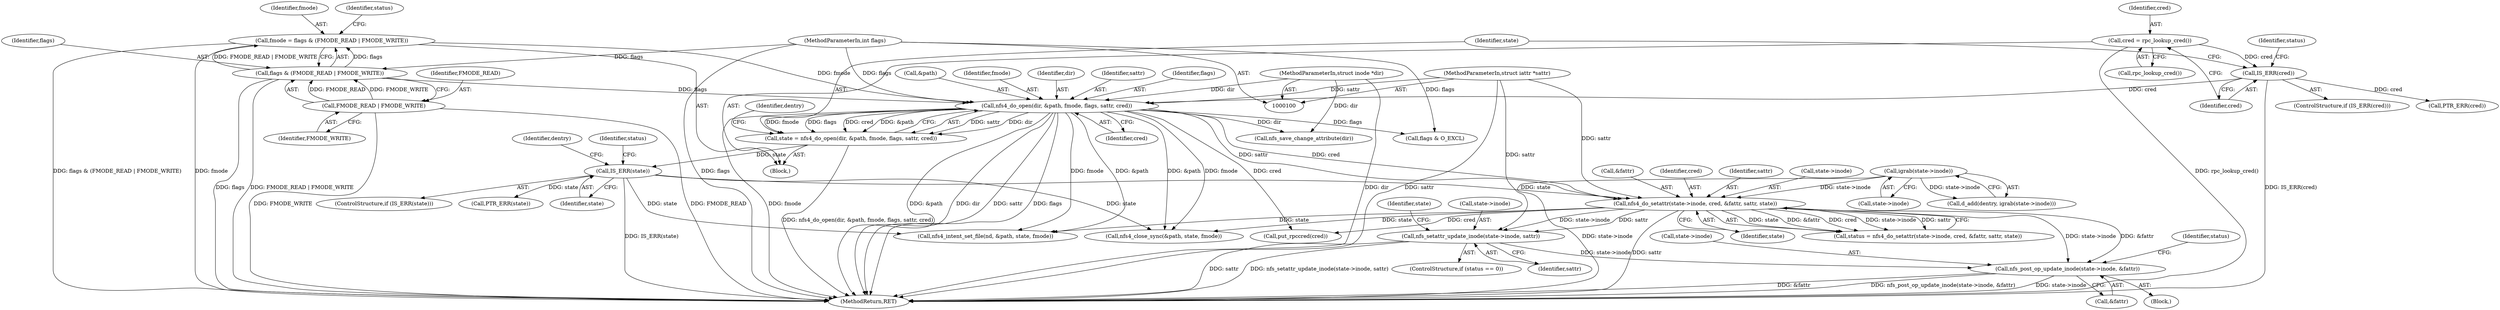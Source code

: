 digraph "0_linux_dc0b027dfadfcb8a5504f7d8052754bf8d501ab9_19@API" {
"1000186" [label="(Call,nfs_setattr_update_inode(state->inode, sattr))"];
"1000173" [label="(Call,nfs4_do_setattr(state->inode, cred, &fattr, sattr, state))"];
"1000157" [label="(Call,igrab(state->inode))"];
"1000136" [label="(Call,nfs4_do_open(dir, &path, fmode, flags, sattr, cred))"];
"1000101" [label="(MethodParameterIn,struct inode *dir)"];
"1000111" [label="(Call,fmode = flags & (FMODE_READ | FMODE_WRITE))"];
"1000113" [label="(Call,flags & (FMODE_READ | FMODE_WRITE))"];
"1000104" [label="(MethodParameterIn,int flags)"];
"1000115" [label="(Call,FMODE_READ | FMODE_WRITE)"];
"1000103" [label="(MethodParameterIn,struct iattr *sattr)"];
"1000126" [label="(Call,IS_ERR(cred))"];
"1000122" [label="(Call,cred = rpc_lookup_cred())"];
"1000147" [label="(Call,IS_ERR(state))"];
"1000134" [label="(Call,state = nfs4_do_open(dir, &path, fmode, flags, sattr, cred))"];
"1000191" [label="(Call,nfs_post_op_update_inode(state->inode, &fattr))"];
"1000193" [label="(Identifier,state)"];
"1000138" [label="(Call,&path)"];
"1000195" [label="(Call,&fattr)"];
"1000104" [label="(MethodParameterIn,int flags)"];
"1000126" [label="(Call,IS_ERR(cred))"];
"1000157" [label="(Call,igrab(state->inode))"];
"1000151" [label="(Identifier,status)"];
"1000211" [label="(Call,nfs4_intent_set_file(nd, &path, state, fmode))"];
"1000187" [label="(Call,state->inode)"];
"1000124" [label="(Call,rpc_lookup_cred())"];
"1000147" [label="(Call,IS_ERR(state))"];
"1000148" [label="(Identifier,state)"];
"1000158" [label="(Call,state->inode)"];
"1000114" [label="(Identifier,flags)"];
"1000178" [label="(Call,&fattr)"];
"1000113" [label="(Call,flags & (FMODE_READ | FMODE_WRITE))"];
"1000145" [label="(Identifier,dentry)"];
"1000177" [label="(Identifier,cred)"];
"1000218" [label="(Call,nfs4_close_sync(&path, state, fmode))"];
"1000103" [label="(MethodParameterIn,struct iattr *sattr)"];
"1000180" [label="(Identifier,sattr)"];
"1000140" [label="(Identifier,fmode)"];
"1000106" [label="(Block,)"];
"1000112" [label="(Identifier,fmode)"];
"1000115" [label="(Call,FMODE_READ | FMODE_WRITE)"];
"1000171" [label="(Call,status = nfs4_do_setattr(state->inode, cred, &fattr, sattr, state))"];
"1000130" [label="(Identifier,status)"];
"1000146" [label="(ControlStructure,if (IS_ERR(state)))"];
"1000169" [label="(Block,)"];
"1000116" [label="(Identifier,FMODE_READ)"];
"1000122" [label="(Call,cred = rpc_lookup_cred())"];
"1000131" [label="(Call,PTR_ERR(cred))"];
"1000101" [label="(MethodParameterIn,struct inode *dir)"];
"1000137" [label="(Identifier,dir)"];
"1000135" [label="(Identifier,state)"];
"1000156" [label="(Identifier,dentry)"];
"1000111" [label="(Call,fmode = flags & (FMODE_READ | FMODE_WRITE))"];
"1000200" [label="(Identifier,status)"];
"1000174" [label="(Call,state->inode)"];
"1000136" [label="(Call,nfs4_do_open(dir, &path, fmode, flags, sattr, cred))"];
"1000181" [label="(Identifier,state)"];
"1000120" [label="(Identifier,status)"];
"1000142" [label="(Identifier,sattr)"];
"1000117" [label="(Identifier,FMODE_WRITE)"];
"1000229" [label="(MethodReturn,RET)"];
"1000163" [label="(Call,nfs_save_change_attribute(dir))"];
"1000127" [label="(Identifier,cred)"];
"1000224" [label="(Call,put_rpccred(cred))"];
"1000155" [label="(Call,d_add(dentry, igrab(state->inode)))"];
"1000182" [label="(ControlStructure,if (status == 0))"];
"1000123" [label="(Identifier,cred)"];
"1000141" [label="(Identifier,flags)"];
"1000166" [label="(Call,flags & O_EXCL)"];
"1000152" [label="(Call,PTR_ERR(state))"];
"1000143" [label="(Identifier,cred)"];
"1000191" [label="(Call,nfs_post_op_update_inode(state->inode, &fattr))"];
"1000125" [label="(ControlStructure,if (IS_ERR(cred)))"];
"1000186" [label="(Call,nfs_setattr_update_inode(state->inode, sattr))"];
"1000173" [label="(Call,nfs4_do_setattr(state->inode, cred, &fattr, sattr, state))"];
"1000190" [label="(Identifier,sattr)"];
"1000192" [label="(Call,state->inode)"];
"1000134" [label="(Call,state = nfs4_do_open(dir, &path, fmode, flags, sattr, cred))"];
"1000186" -> "1000182"  [label="AST: "];
"1000186" -> "1000190"  [label="CFG: "];
"1000187" -> "1000186"  [label="AST: "];
"1000190" -> "1000186"  [label="AST: "];
"1000193" -> "1000186"  [label="CFG: "];
"1000186" -> "1000229"  [label="DDG: sattr"];
"1000186" -> "1000229"  [label="DDG: nfs_setattr_update_inode(state->inode, sattr)"];
"1000173" -> "1000186"  [label="DDG: state->inode"];
"1000173" -> "1000186"  [label="DDG: sattr"];
"1000103" -> "1000186"  [label="DDG: sattr"];
"1000186" -> "1000191"  [label="DDG: state->inode"];
"1000173" -> "1000171"  [label="AST: "];
"1000173" -> "1000181"  [label="CFG: "];
"1000174" -> "1000173"  [label="AST: "];
"1000177" -> "1000173"  [label="AST: "];
"1000178" -> "1000173"  [label="AST: "];
"1000180" -> "1000173"  [label="AST: "];
"1000181" -> "1000173"  [label="AST: "];
"1000171" -> "1000173"  [label="CFG: "];
"1000173" -> "1000229"  [label="DDG: sattr"];
"1000173" -> "1000171"  [label="DDG: state"];
"1000173" -> "1000171"  [label="DDG: &fattr"];
"1000173" -> "1000171"  [label="DDG: cred"];
"1000173" -> "1000171"  [label="DDG: state->inode"];
"1000173" -> "1000171"  [label="DDG: sattr"];
"1000157" -> "1000173"  [label="DDG: state->inode"];
"1000136" -> "1000173"  [label="DDG: cred"];
"1000136" -> "1000173"  [label="DDG: sattr"];
"1000103" -> "1000173"  [label="DDG: sattr"];
"1000147" -> "1000173"  [label="DDG: state"];
"1000173" -> "1000191"  [label="DDG: state->inode"];
"1000173" -> "1000191"  [label="DDG: &fattr"];
"1000173" -> "1000211"  [label="DDG: state"];
"1000173" -> "1000218"  [label="DDG: state"];
"1000173" -> "1000224"  [label="DDG: cred"];
"1000157" -> "1000155"  [label="AST: "];
"1000157" -> "1000158"  [label="CFG: "];
"1000158" -> "1000157"  [label="AST: "];
"1000155" -> "1000157"  [label="CFG: "];
"1000157" -> "1000229"  [label="DDG: state->inode"];
"1000157" -> "1000155"  [label="DDG: state->inode"];
"1000136" -> "1000134"  [label="AST: "];
"1000136" -> "1000143"  [label="CFG: "];
"1000137" -> "1000136"  [label="AST: "];
"1000138" -> "1000136"  [label="AST: "];
"1000140" -> "1000136"  [label="AST: "];
"1000141" -> "1000136"  [label="AST: "];
"1000142" -> "1000136"  [label="AST: "];
"1000143" -> "1000136"  [label="AST: "];
"1000134" -> "1000136"  [label="CFG: "];
"1000136" -> "1000229"  [label="DDG: &path"];
"1000136" -> "1000229"  [label="DDG: dir"];
"1000136" -> "1000229"  [label="DDG: sattr"];
"1000136" -> "1000229"  [label="DDG: flags"];
"1000136" -> "1000229"  [label="DDG: fmode"];
"1000136" -> "1000134"  [label="DDG: sattr"];
"1000136" -> "1000134"  [label="DDG: dir"];
"1000136" -> "1000134"  [label="DDG: fmode"];
"1000136" -> "1000134"  [label="DDG: flags"];
"1000136" -> "1000134"  [label="DDG: cred"];
"1000136" -> "1000134"  [label="DDG: &path"];
"1000101" -> "1000136"  [label="DDG: dir"];
"1000111" -> "1000136"  [label="DDG: fmode"];
"1000113" -> "1000136"  [label="DDG: flags"];
"1000104" -> "1000136"  [label="DDG: flags"];
"1000103" -> "1000136"  [label="DDG: sattr"];
"1000126" -> "1000136"  [label="DDG: cred"];
"1000136" -> "1000163"  [label="DDG: dir"];
"1000136" -> "1000166"  [label="DDG: flags"];
"1000136" -> "1000211"  [label="DDG: &path"];
"1000136" -> "1000211"  [label="DDG: fmode"];
"1000136" -> "1000218"  [label="DDG: &path"];
"1000136" -> "1000218"  [label="DDG: fmode"];
"1000136" -> "1000224"  [label="DDG: cred"];
"1000101" -> "1000100"  [label="AST: "];
"1000101" -> "1000229"  [label="DDG: dir"];
"1000101" -> "1000163"  [label="DDG: dir"];
"1000111" -> "1000106"  [label="AST: "];
"1000111" -> "1000113"  [label="CFG: "];
"1000112" -> "1000111"  [label="AST: "];
"1000113" -> "1000111"  [label="AST: "];
"1000120" -> "1000111"  [label="CFG: "];
"1000111" -> "1000229"  [label="DDG: fmode"];
"1000111" -> "1000229"  [label="DDG: flags & (FMODE_READ | FMODE_WRITE)"];
"1000113" -> "1000111"  [label="DDG: flags"];
"1000113" -> "1000111"  [label="DDG: FMODE_READ | FMODE_WRITE"];
"1000113" -> "1000115"  [label="CFG: "];
"1000114" -> "1000113"  [label="AST: "];
"1000115" -> "1000113"  [label="AST: "];
"1000113" -> "1000229"  [label="DDG: flags"];
"1000113" -> "1000229"  [label="DDG: FMODE_READ | FMODE_WRITE"];
"1000104" -> "1000113"  [label="DDG: flags"];
"1000115" -> "1000113"  [label="DDG: FMODE_READ"];
"1000115" -> "1000113"  [label="DDG: FMODE_WRITE"];
"1000104" -> "1000100"  [label="AST: "];
"1000104" -> "1000229"  [label="DDG: flags"];
"1000104" -> "1000166"  [label="DDG: flags"];
"1000115" -> "1000117"  [label="CFG: "];
"1000116" -> "1000115"  [label="AST: "];
"1000117" -> "1000115"  [label="AST: "];
"1000115" -> "1000229"  [label="DDG: FMODE_WRITE"];
"1000115" -> "1000229"  [label="DDG: FMODE_READ"];
"1000103" -> "1000100"  [label="AST: "];
"1000103" -> "1000229"  [label="DDG: sattr"];
"1000126" -> "1000125"  [label="AST: "];
"1000126" -> "1000127"  [label="CFG: "];
"1000127" -> "1000126"  [label="AST: "];
"1000130" -> "1000126"  [label="CFG: "];
"1000135" -> "1000126"  [label="CFG: "];
"1000126" -> "1000229"  [label="DDG: IS_ERR(cred)"];
"1000122" -> "1000126"  [label="DDG: cred"];
"1000126" -> "1000131"  [label="DDG: cred"];
"1000122" -> "1000106"  [label="AST: "];
"1000122" -> "1000124"  [label="CFG: "];
"1000123" -> "1000122"  [label="AST: "];
"1000124" -> "1000122"  [label="AST: "];
"1000127" -> "1000122"  [label="CFG: "];
"1000122" -> "1000229"  [label="DDG: rpc_lookup_cred()"];
"1000147" -> "1000146"  [label="AST: "];
"1000147" -> "1000148"  [label="CFG: "];
"1000148" -> "1000147"  [label="AST: "];
"1000151" -> "1000147"  [label="CFG: "];
"1000156" -> "1000147"  [label="CFG: "];
"1000147" -> "1000229"  [label="DDG: IS_ERR(state)"];
"1000134" -> "1000147"  [label="DDG: state"];
"1000147" -> "1000152"  [label="DDG: state"];
"1000147" -> "1000211"  [label="DDG: state"];
"1000147" -> "1000218"  [label="DDG: state"];
"1000134" -> "1000106"  [label="AST: "];
"1000135" -> "1000134"  [label="AST: "];
"1000145" -> "1000134"  [label="CFG: "];
"1000134" -> "1000229"  [label="DDG: nfs4_do_open(dir, &path, fmode, flags, sattr, cred)"];
"1000191" -> "1000169"  [label="AST: "];
"1000191" -> "1000195"  [label="CFG: "];
"1000192" -> "1000191"  [label="AST: "];
"1000195" -> "1000191"  [label="AST: "];
"1000200" -> "1000191"  [label="CFG: "];
"1000191" -> "1000229"  [label="DDG: &fattr"];
"1000191" -> "1000229"  [label="DDG: nfs_post_op_update_inode(state->inode, &fattr)"];
"1000191" -> "1000229"  [label="DDG: state->inode"];
}
